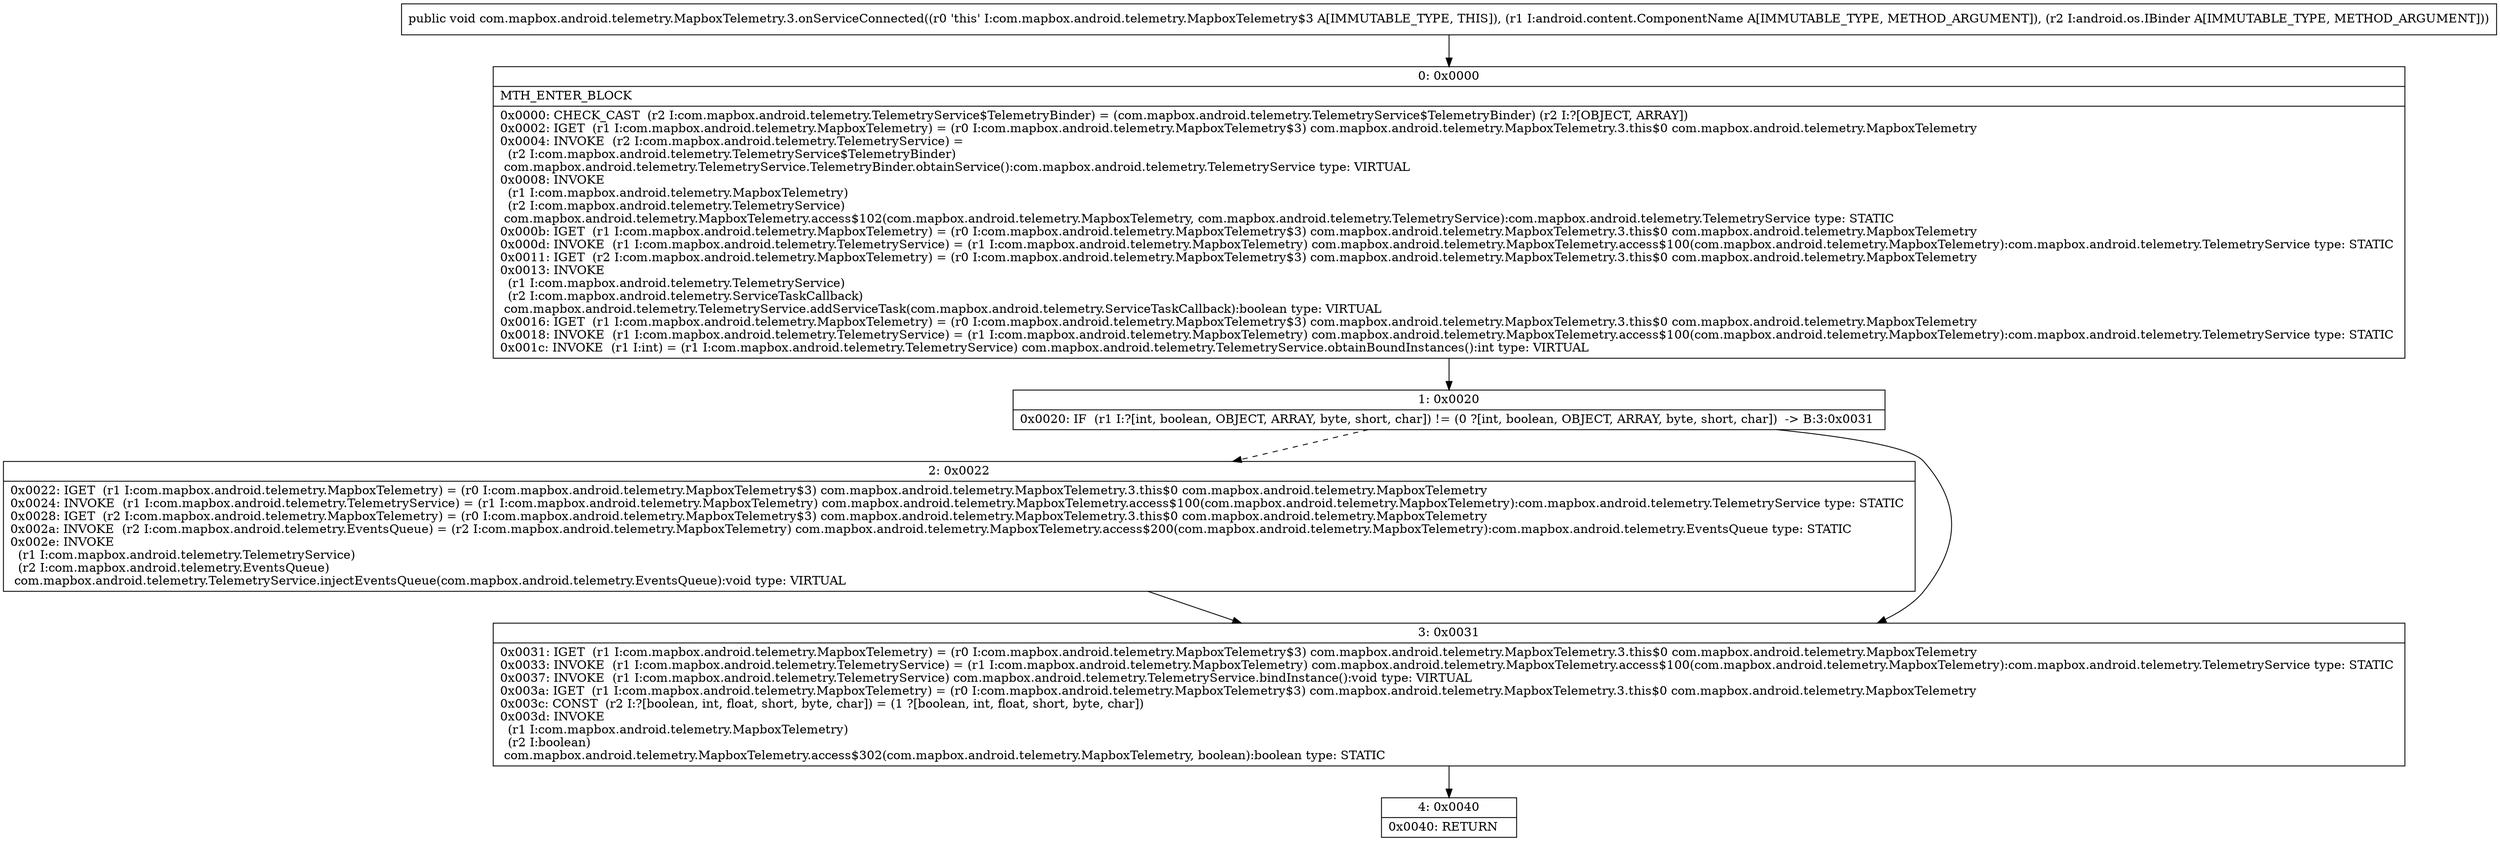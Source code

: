 digraph "CFG forcom.mapbox.android.telemetry.MapboxTelemetry.3.onServiceConnected(Landroid\/content\/ComponentName;Landroid\/os\/IBinder;)V" {
Node_0 [shape=record,label="{0\:\ 0x0000|MTH_ENTER_BLOCK\l|0x0000: CHECK_CAST  (r2 I:com.mapbox.android.telemetry.TelemetryService$TelemetryBinder) = (com.mapbox.android.telemetry.TelemetryService$TelemetryBinder) (r2 I:?[OBJECT, ARRAY]) \l0x0002: IGET  (r1 I:com.mapbox.android.telemetry.MapboxTelemetry) = (r0 I:com.mapbox.android.telemetry.MapboxTelemetry$3) com.mapbox.android.telemetry.MapboxTelemetry.3.this$0 com.mapbox.android.telemetry.MapboxTelemetry \l0x0004: INVOKE  (r2 I:com.mapbox.android.telemetry.TelemetryService) = \l  (r2 I:com.mapbox.android.telemetry.TelemetryService$TelemetryBinder)\l com.mapbox.android.telemetry.TelemetryService.TelemetryBinder.obtainService():com.mapbox.android.telemetry.TelemetryService type: VIRTUAL \l0x0008: INVOKE  \l  (r1 I:com.mapbox.android.telemetry.MapboxTelemetry)\l  (r2 I:com.mapbox.android.telemetry.TelemetryService)\l com.mapbox.android.telemetry.MapboxTelemetry.access$102(com.mapbox.android.telemetry.MapboxTelemetry, com.mapbox.android.telemetry.TelemetryService):com.mapbox.android.telemetry.TelemetryService type: STATIC \l0x000b: IGET  (r1 I:com.mapbox.android.telemetry.MapboxTelemetry) = (r0 I:com.mapbox.android.telemetry.MapboxTelemetry$3) com.mapbox.android.telemetry.MapboxTelemetry.3.this$0 com.mapbox.android.telemetry.MapboxTelemetry \l0x000d: INVOKE  (r1 I:com.mapbox.android.telemetry.TelemetryService) = (r1 I:com.mapbox.android.telemetry.MapboxTelemetry) com.mapbox.android.telemetry.MapboxTelemetry.access$100(com.mapbox.android.telemetry.MapboxTelemetry):com.mapbox.android.telemetry.TelemetryService type: STATIC \l0x0011: IGET  (r2 I:com.mapbox.android.telemetry.MapboxTelemetry) = (r0 I:com.mapbox.android.telemetry.MapboxTelemetry$3) com.mapbox.android.telemetry.MapboxTelemetry.3.this$0 com.mapbox.android.telemetry.MapboxTelemetry \l0x0013: INVOKE  \l  (r1 I:com.mapbox.android.telemetry.TelemetryService)\l  (r2 I:com.mapbox.android.telemetry.ServiceTaskCallback)\l com.mapbox.android.telemetry.TelemetryService.addServiceTask(com.mapbox.android.telemetry.ServiceTaskCallback):boolean type: VIRTUAL \l0x0016: IGET  (r1 I:com.mapbox.android.telemetry.MapboxTelemetry) = (r0 I:com.mapbox.android.telemetry.MapboxTelemetry$3) com.mapbox.android.telemetry.MapboxTelemetry.3.this$0 com.mapbox.android.telemetry.MapboxTelemetry \l0x0018: INVOKE  (r1 I:com.mapbox.android.telemetry.TelemetryService) = (r1 I:com.mapbox.android.telemetry.MapboxTelemetry) com.mapbox.android.telemetry.MapboxTelemetry.access$100(com.mapbox.android.telemetry.MapboxTelemetry):com.mapbox.android.telemetry.TelemetryService type: STATIC \l0x001c: INVOKE  (r1 I:int) = (r1 I:com.mapbox.android.telemetry.TelemetryService) com.mapbox.android.telemetry.TelemetryService.obtainBoundInstances():int type: VIRTUAL \l}"];
Node_1 [shape=record,label="{1\:\ 0x0020|0x0020: IF  (r1 I:?[int, boolean, OBJECT, ARRAY, byte, short, char]) != (0 ?[int, boolean, OBJECT, ARRAY, byte, short, char])  \-\> B:3:0x0031 \l}"];
Node_2 [shape=record,label="{2\:\ 0x0022|0x0022: IGET  (r1 I:com.mapbox.android.telemetry.MapboxTelemetry) = (r0 I:com.mapbox.android.telemetry.MapboxTelemetry$3) com.mapbox.android.telemetry.MapboxTelemetry.3.this$0 com.mapbox.android.telemetry.MapboxTelemetry \l0x0024: INVOKE  (r1 I:com.mapbox.android.telemetry.TelemetryService) = (r1 I:com.mapbox.android.telemetry.MapboxTelemetry) com.mapbox.android.telemetry.MapboxTelemetry.access$100(com.mapbox.android.telemetry.MapboxTelemetry):com.mapbox.android.telemetry.TelemetryService type: STATIC \l0x0028: IGET  (r2 I:com.mapbox.android.telemetry.MapboxTelemetry) = (r0 I:com.mapbox.android.telemetry.MapboxTelemetry$3) com.mapbox.android.telemetry.MapboxTelemetry.3.this$0 com.mapbox.android.telemetry.MapboxTelemetry \l0x002a: INVOKE  (r2 I:com.mapbox.android.telemetry.EventsQueue) = (r2 I:com.mapbox.android.telemetry.MapboxTelemetry) com.mapbox.android.telemetry.MapboxTelemetry.access$200(com.mapbox.android.telemetry.MapboxTelemetry):com.mapbox.android.telemetry.EventsQueue type: STATIC \l0x002e: INVOKE  \l  (r1 I:com.mapbox.android.telemetry.TelemetryService)\l  (r2 I:com.mapbox.android.telemetry.EventsQueue)\l com.mapbox.android.telemetry.TelemetryService.injectEventsQueue(com.mapbox.android.telemetry.EventsQueue):void type: VIRTUAL \l}"];
Node_3 [shape=record,label="{3\:\ 0x0031|0x0031: IGET  (r1 I:com.mapbox.android.telemetry.MapboxTelemetry) = (r0 I:com.mapbox.android.telemetry.MapboxTelemetry$3) com.mapbox.android.telemetry.MapboxTelemetry.3.this$0 com.mapbox.android.telemetry.MapboxTelemetry \l0x0033: INVOKE  (r1 I:com.mapbox.android.telemetry.TelemetryService) = (r1 I:com.mapbox.android.telemetry.MapboxTelemetry) com.mapbox.android.telemetry.MapboxTelemetry.access$100(com.mapbox.android.telemetry.MapboxTelemetry):com.mapbox.android.telemetry.TelemetryService type: STATIC \l0x0037: INVOKE  (r1 I:com.mapbox.android.telemetry.TelemetryService) com.mapbox.android.telemetry.TelemetryService.bindInstance():void type: VIRTUAL \l0x003a: IGET  (r1 I:com.mapbox.android.telemetry.MapboxTelemetry) = (r0 I:com.mapbox.android.telemetry.MapboxTelemetry$3) com.mapbox.android.telemetry.MapboxTelemetry.3.this$0 com.mapbox.android.telemetry.MapboxTelemetry \l0x003c: CONST  (r2 I:?[boolean, int, float, short, byte, char]) = (1 ?[boolean, int, float, short, byte, char]) \l0x003d: INVOKE  \l  (r1 I:com.mapbox.android.telemetry.MapboxTelemetry)\l  (r2 I:boolean)\l com.mapbox.android.telemetry.MapboxTelemetry.access$302(com.mapbox.android.telemetry.MapboxTelemetry, boolean):boolean type: STATIC \l}"];
Node_4 [shape=record,label="{4\:\ 0x0040|0x0040: RETURN   \l}"];
MethodNode[shape=record,label="{public void com.mapbox.android.telemetry.MapboxTelemetry.3.onServiceConnected((r0 'this' I:com.mapbox.android.telemetry.MapboxTelemetry$3 A[IMMUTABLE_TYPE, THIS]), (r1 I:android.content.ComponentName A[IMMUTABLE_TYPE, METHOD_ARGUMENT]), (r2 I:android.os.IBinder A[IMMUTABLE_TYPE, METHOD_ARGUMENT])) }"];
MethodNode -> Node_0;
Node_0 -> Node_1;
Node_1 -> Node_2[style=dashed];
Node_1 -> Node_3;
Node_2 -> Node_3;
Node_3 -> Node_4;
}

